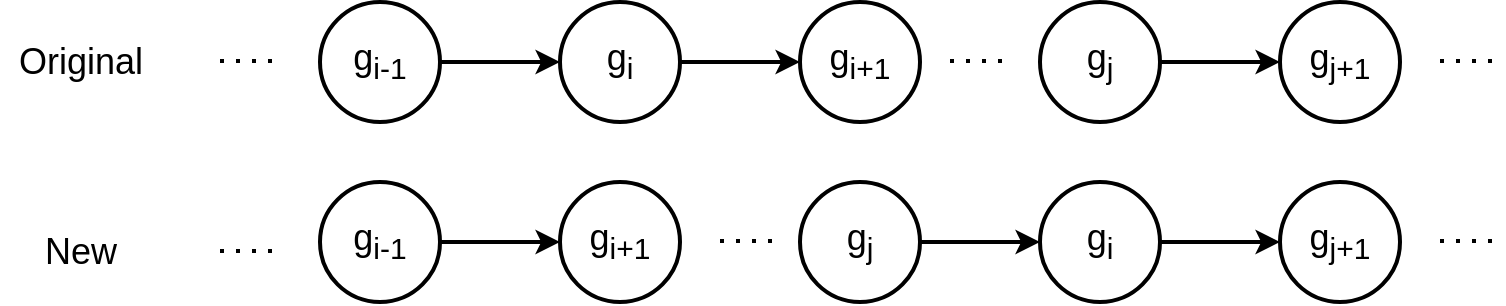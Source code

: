 <mxfile version="14.4.4" type="device" pages="3"><diagram id="oSAtWfdU5PSuuOWPV5CR" name="relocate"><mxGraphModel dx="1422" dy="767" grid="1" gridSize="10" guides="1" tooltips="1" connect="1" arrows="1" fold="1" page="1" pageScale="1" pageWidth="1100" pageHeight="850" math="0" shadow="0"><root><mxCell id="0"/><mxCell id="1" parent="0"/><mxCell id="PB3Ffl4ndi6X9ClsiRZx-1" value="&lt;div style=&quot;font-size: 18px;&quot;&gt;Original&lt;/div&gt;" style="text;html=1;align=center;verticalAlign=middle;resizable=0;points=[];autosize=1;fontSize=18;" vertex="1" parent="1"><mxGeometry x="60" y="165" width="80" height="30" as="geometry"/></mxCell><mxCell id="PB3Ffl4ndi6X9ClsiRZx-2" value="New" style="text;html=1;align=center;verticalAlign=middle;resizable=0;points=[];autosize=1;fontSize=18;" vertex="1" parent="1"><mxGeometry x="75" y="260" width="50" height="30" as="geometry"/></mxCell><mxCell id="PB3Ffl4ndi6X9ClsiRZx-7" style="edgeStyle=orthogonalEdgeStyle;rounded=0;orthogonalLoop=1;jettySize=auto;html=1;exitX=1;exitY=0.5;exitDx=0;exitDy=0;entryX=0;entryY=0.5;entryDx=0;entryDy=0;strokeWidth=2;fontSize=18;" edge="1" parent="1" source="PB3Ffl4ndi6X9ClsiRZx-3" target="PB3Ffl4ndi6X9ClsiRZx-6"><mxGeometry relative="1" as="geometry"/></mxCell><mxCell id="PB3Ffl4ndi6X9ClsiRZx-3" value="g&lt;sub&gt;i-1&lt;/sub&gt;" style="ellipse;whiteSpace=wrap;html=1;aspect=fixed;fontSize=18;strokeWidth=2;" vertex="1" parent="1"><mxGeometry x="220" y="150" width="60" height="60" as="geometry"/></mxCell><mxCell id="PB3Ffl4ndi6X9ClsiRZx-5" value="" style="endArrow=none;dashed=1;html=1;dashPattern=1 3;strokeWidth=2;fontSize=18;" edge="1" parent="1"><mxGeometry width="50" height="50" relative="1" as="geometry"><mxPoint x="170" y="179.5" as="sourcePoint"/><mxPoint x="200" y="179.5" as="targetPoint"/></mxGeometry></mxCell><mxCell id="PB3Ffl4ndi6X9ClsiRZx-9" style="edgeStyle=orthogonalEdgeStyle;rounded=0;orthogonalLoop=1;jettySize=auto;html=1;exitX=1;exitY=0.5;exitDx=0;exitDy=0;strokeWidth=2;fontSize=18;" edge="1" parent="1" source="PB3Ffl4ndi6X9ClsiRZx-6" target="PB3Ffl4ndi6X9ClsiRZx-8"><mxGeometry relative="1" as="geometry"/></mxCell><mxCell id="PB3Ffl4ndi6X9ClsiRZx-6" value="g&lt;sub&gt;i&lt;/sub&gt;" style="ellipse;whiteSpace=wrap;html=1;aspect=fixed;fontSize=18;strokeWidth=2;" vertex="1" parent="1"><mxGeometry x="340" y="150" width="60" height="60" as="geometry"/></mxCell><mxCell id="PB3Ffl4ndi6X9ClsiRZx-8" value="g&lt;sub&gt;i+1&lt;/sub&gt;" style="ellipse;whiteSpace=wrap;html=1;aspect=fixed;fontSize=18;strokeWidth=2;" vertex="1" parent="1"><mxGeometry x="460" y="150" width="60" height="60" as="geometry"/></mxCell><mxCell id="PB3Ffl4ndi6X9ClsiRZx-10" value="" style="endArrow=none;dashed=1;html=1;dashPattern=1 3;strokeWidth=2;fontSize=18;" edge="1" parent="1"><mxGeometry width="50" height="50" relative="1" as="geometry"><mxPoint x="535" y="179.5" as="sourcePoint"/><mxPoint x="565" y="179.5" as="targetPoint"/></mxGeometry></mxCell><mxCell id="PB3Ffl4ndi6X9ClsiRZx-13" style="edgeStyle=orthogonalEdgeStyle;rounded=0;orthogonalLoop=1;jettySize=auto;html=1;exitX=1;exitY=0.5;exitDx=0;exitDy=0;entryX=0;entryY=0.5;entryDx=0;entryDy=0;strokeWidth=2;fontSize=18;" edge="1" parent="1" source="PB3Ffl4ndi6X9ClsiRZx-11" target="PB3Ffl4ndi6X9ClsiRZx-12"><mxGeometry relative="1" as="geometry"/></mxCell><mxCell id="PB3Ffl4ndi6X9ClsiRZx-11" value="g&lt;sub&gt;j&lt;/sub&gt;" style="ellipse;whiteSpace=wrap;html=1;aspect=fixed;fontSize=18;strokeWidth=2;" vertex="1" parent="1"><mxGeometry x="580" y="150" width="60" height="60" as="geometry"/></mxCell><mxCell id="PB3Ffl4ndi6X9ClsiRZx-12" value="g&lt;sub&gt;j+1&lt;/sub&gt;" style="ellipse;whiteSpace=wrap;html=1;aspect=fixed;fontSize=18;strokeWidth=2;" vertex="1" parent="1"><mxGeometry x="700" y="150" width="60" height="60" as="geometry"/></mxCell><mxCell id="PB3Ffl4ndi6X9ClsiRZx-14" value="" style="endArrow=none;dashed=1;html=1;dashPattern=1 3;strokeWidth=2;fontSize=18;" edge="1" parent="1"><mxGeometry width="50" height="50" relative="1" as="geometry"><mxPoint x="780" y="179.5" as="sourcePoint"/><mxPoint x="810" y="179.5" as="targetPoint"/></mxGeometry></mxCell><mxCell id="PB3Ffl4ndi6X9ClsiRZx-15" value="" style="endArrow=none;dashed=1;html=1;dashPattern=1 3;strokeWidth=2;fontSize=18;" edge="1" parent="1"><mxGeometry width="50" height="50" relative="1" as="geometry"><mxPoint x="170" y="274.5" as="sourcePoint"/><mxPoint x="200" y="274.5" as="targetPoint"/></mxGeometry></mxCell><mxCell id="PB3Ffl4ndi6X9ClsiRZx-20" style="edgeStyle=orthogonalEdgeStyle;rounded=0;orthogonalLoop=1;jettySize=auto;html=1;exitX=1;exitY=0.5;exitDx=0;exitDy=0;entryX=0;entryY=0.5;entryDx=0;entryDy=0;strokeWidth=2;fontSize=18;" edge="1" source="PB3Ffl4ndi6X9ClsiRZx-21" target="PB3Ffl4ndi6X9ClsiRZx-22" parent="1"><mxGeometry relative="1" as="geometry"/></mxCell><mxCell id="PB3Ffl4ndi6X9ClsiRZx-21" value="g&lt;sub&gt;i-1&lt;/sub&gt;" style="ellipse;whiteSpace=wrap;html=1;aspect=fixed;fontSize=18;strokeWidth=2;" vertex="1" parent="1"><mxGeometry x="220" y="240" width="60" height="60" as="geometry"/></mxCell><mxCell id="PB3Ffl4ndi6X9ClsiRZx-22" value="g&lt;sub&gt;i+1&lt;/sub&gt;" style="ellipse;whiteSpace=wrap;html=1;aspect=fixed;fontSize=18;strokeWidth=2;" vertex="1" parent="1"><mxGeometry x="340" y="240" width="60" height="60" as="geometry"/></mxCell><mxCell id="PB3Ffl4ndi6X9ClsiRZx-23" value="" style="endArrow=none;dashed=1;html=1;dashPattern=1 3;strokeWidth=2;fontSize=18;" edge="1" parent="1"><mxGeometry width="50" height="50" relative="1" as="geometry"><mxPoint x="420" y="269.5" as="sourcePoint"/><mxPoint x="450" y="269.5" as="targetPoint"/></mxGeometry></mxCell><mxCell id="PB3Ffl4ndi6X9ClsiRZx-24" style="edgeStyle=orthogonalEdgeStyle;rounded=0;orthogonalLoop=1;jettySize=auto;html=1;exitX=1;exitY=0.5;exitDx=0;exitDy=0;entryX=0;entryY=0.5;entryDx=0;entryDy=0;strokeWidth=2;fontSize=18;" edge="1" source="PB3Ffl4ndi6X9ClsiRZx-25" target="PB3Ffl4ndi6X9ClsiRZx-27" parent="1"><mxGeometry relative="1" as="geometry"/></mxCell><mxCell id="PB3Ffl4ndi6X9ClsiRZx-25" value="g&lt;sub&gt;j&lt;/sub&gt;" style="ellipse;whiteSpace=wrap;html=1;aspect=fixed;fontSize=18;strokeWidth=2;" vertex="1" parent="1"><mxGeometry x="460" y="240" width="60" height="60" as="geometry"/></mxCell><mxCell id="PB3Ffl4ndi6X9ClsiRZx-26" style="edgeStyle=orthogonalEdgeStyle;rounded=0;orthogonalLoop=1;jettySize=auto;html=1;exitX=1;exitY=0.5;exitDx=0;exitDy=0;strokeWidth=2;fontSize=18;" edge="1" source="PB3Ffl4ndi6X9ClsiRZx-27" target="PB3Ffl4ndi6X9ClsiRZx-28" parent="1"><mxGeometry relative="1" as="geometry"/></mxCell><mxCell id="PB3Ffl4ndi6X9ClsiRZx-27" value="g&lt;sub&gt;i&lt;/sub&gt;" style="ellipse;whiteSpace=wrap;html=1;aspect=fixed;fontSize=18;strokeWidth=2;" vertex="1" parent="1"><mxGeometry x="580" y="240" width="60" height="60" as="geometry"/></mxCell><mxCell id="PB3Ffl4ndi6X9ClsiRZx-28" value="g&lt;sub&gt;j+1&lt;/sub&gt;" style="ellipse;whiteSpace=wrap;html=1;aspect=fixed;fontSize=18;strokeWidth=2;" vertex="1" parent="1"><mxGeometry x="700" y="240" width="60" height="60" as="geometry"/></mxCell><mxCell id="PB3Ffl4ndi6X9ClsiRZx-29" value="" style="endArrow=none;dashed=1;html=1;dashPattern=1 3;strokeWidth=2;fontSize=18;" edge="1" parent="1"><mxGeometry width="50" height="50" relative="1" as="geometry"><mxPoint x="780" y="269.5" as="sourcePoint"/><mxPoint x="810" y="269.5" as="targetPoint"/></mxGeometry></mxCell></root></mxGraphModel></diagram><diagram id="6pevc8ha8LFDyyD_tUiA" name="2-opt"><mxGraphModel dx="1422" dy="767" grid="1" gridSize="10" guides="1" tooltips="1" connect="1" arrows="1" fold="1" page="1" pageScale="1" pageWidth="1100" pageHeight="850" math="0" shadow="0"><root><mxCell id="K3k0Wrru6hNfIpu9w67c-0"/><mxCell id="K3k0Wrru6hNfIpu9w67c-1" parent="K3k0Wrru6hNfIpu9w67c-0"/><mxCell id="B4xo3MD041Yd9ensKUNc-0" value="&lt;div style=&quot;font-size: 18px;&quot;&gt;Original&lt;/div&gt;" style="text;html=1;align=center;verticalAlign=middle;resizable=0;points=[];autosize=1;fontSize=18;" vertex="1" parent="K3k0Wrru6hNfIpu9w67c-1"><mxGeometry x="60" y="165" width="80" height="30" as="geometry"/></mxCell><mxCell id="B4xo3MD041Yd9ensKUNc-1" value="New" style="text;html=1;align=center;verticalAlign=middle;resizable=0;points=[];autosize=1;fontSize=18;" vertex="1" parent="K3k0Wrru6hNfIpu9w67c-1"><mxGeometry x="75" y="330" width="50" height="30" as="geometry"/></mxCell><mxCell id="B4xo3MD041Yd9ensKUNc-4" value="" style="endArrow=none;dashed=1;html=1;dashPattern=1 3;strokeWidth=2;fontSize=18;" edge="1" parent="K3k0Wrru6hNfIpu9w67c-1"><mxGeometry width="50" height="50" relative="1" as="geometry"><mxPoint x="170" y="179.5" as="sourcePoint"/><mxPoint x="200" y="179.5" as="targetPoint"/></mxGeometry></mxCell><mxCell id="B4xo3MD041Yd9ensKUNc-5" style="edgeStyle=orthogonalEdgeStyle;rounded=0;orthogonalLoop=1;jettySize=auto;html=1;exitX=1;exitY=0.5;exitDx=0;exitDy=0;strokeWidth=2;fontSize=18;" edge="1" parent="K3k0Wrru6hNfIpu9w67c-1" source="B4xo3MD041Yd9ensKUNc-6" target="B4xo3MD041Yd9ensKUNc-7"><mxGeometry relative="1" as="geometry"/></mxCell><mxCell id="B4xo3MD041Yd9ensKUNc-6" value="g&lt;sub&gt;i&lt;/sub&gt;" style="ellipse;whiteSpace=wrap;html=1;aspect=fixed;fontSize=18;strokeWidth=2;" vertex="1" parent="K3k0Wrru6hNfIpu9w67c-1"><mxGeometry x="220" y="150" width="60" height="60" as="geometry"/></mxCell><mxCell id="B4xo3MD041Yd9ensKUNc-7" value="g&lt;sub&gt;i+1&lt;/sub&gt;" style="ellipse;whiteSpace=wrap;html=1;aspect=fixed;fontSize=18;strokeWidth=2;" vertex="1" parent="K3k0Wrru6hNfIpu9w67c-1"><mxGeometry x="340" y="150" width="60" height="60" as="geometry"/></mxCell><mxCell id="B4xo3MD041Yd9ensKUNc-8" value="" style="endArrow=none;dashed=1;html=1;dashPattern=1 3;strokeWidth=2;fontSize=18;" edge="1" parent="K3k0Wrru6hNfIpu9w67c-1"><mxGeometry width="50" height="50" relative="1" as="geometry"><mxPoint x="415" y="179.5" as="sourcePoint"/><mxPoint x="445" y="179.5" as="targetPoint"/></mxGeometry></mxCell><mxCell id="B4xo3MD041Yd9ensKUNc-24" value="" style="endArrow=none;dashed=1;html=1;dashPattern=1 3;strokeWidth=2;fontSize=18;" edge="1" parent="K3k0Wrru6hNfIpu9w67c-1"><mxGeometry width="50" height="50" relative="1" as="geometry"><mxPoint x="170" y="259.5" as="sourcePoint"/><mxPoint x="200" y="259.5" as="targetPoint"/></mxGeometry></mxCell><mxCell id="B4xo3MD041Yd9ensKUNc-25" style="edgeStyle=orthogonalEdgeStyle;rounded=0;orthogonalLoop=1;jettySize=auto;html=1;exitX=1;exitY=0.5;exitDx=0;exitDy=0;strokeWidth=2;fontSize=18;" edge="1" parent="K3k0Wrru6hNfIpu9w67c-1" source="B4xo3MD041Yd9ensKUNc-26" target="B4xo3MD041Yd9ensKUNc-27"><mxGeometry relative="1" as="geometry"/></mxCell><mxCell id="B4xo3MD041Yd9ensKUNc-26" value="g&lt;sub&gt;j&lt;/sub&gt;" style="ellipse;whiteSpace=wrap;html=1;aspect=fixed;fontSize=18;strokeWidth=2;" vertex="1" parent="K3k0Wrru6hNfIpu9w67c-1"><mxGeometry x="220" y="230" width="60" height="60" as="geometry"/></mxCell><mxCell id="B4xo3MD041Yd9ensKUNc-27" value="g&lt;sub&gt;j+1&lt;/sub&gt;" style="ellipse;whiteSpace=wrap;html=1;aspect=fixed;fontSize=18;strokeWidth=2;" vertex="1" parent="K3k0Wrru6hNfIpu9w67c-1"><mxGeometry x="340" y="230" width="60" height="60" as="geometry"/></mxCell><mxCell id="B4xo3MD041Yd9ensKUNc-28" value="" style="endArrow=none;dashed=1;html=1;dashPattern=1 3;strokeWidth=2;fontSize=18;" edge="1" parent="K3k0Wrru6hNfIpu9w67c-1"><mxGeometry width="50" height="50" relative="1" as="geometry"><mxPoint x="415" y="259.5" as="sourcePoint"/><mxPoint x="445" y="259.5" as="targetPoint"/></mxGeometry></mxCell><mxCell id="B4xo3MD041Yd9ensKUNc-29" value="" style="endArrow=none;dashed=1;html=1;dashPattern=1 3;strokeWidth=2;fontSize=18;" edge="1" parent="K3k0Wrru6hNfIpu9w67c-1"><mxGeometry width="50" height="50" relative="1" as="geometry"><mxPoint x="170" y="349.5" as="sourcePoint"/><mxPoint x="200" y="349.5" as="targetPoint"/></mxGeometry></mxCell><mxCell id="B4xo3MD041Yd9ensKUNc-30" style="edgeStyle=orthogonalEdgeStyle;rounded=0;orthogonalLoop=1;jettySize=auto;html=1;exitX=1;exitY=0.5;exitDx=0;exitDy=0;strokeWidth=2;fontSize=18;" edge="1" source="B4xo3MD041Yd9ensKUNc-31" target="B4xo3MD041Yd9ensKUNc-32" parent="K3k0Wrru6hNfIpu9w67c-1"><mxGeometry relative="1" as="geometry"/></mxCell><mxCell id="B4xo3MD041Yd9ensKUNc-31" value="g&lt;sub&gt;i&lt;/sub&gt;" style="ellipse;whiteSpace=wrap;html=1;aspect=fixed;fontSize=18;strokeWidth=2;" vertex="1" parent="K3k0Wrru6hNfIpu9w67c-1"><mxGeometry x="220" y="320" width="60" height="60" as="geometry"/></mxCell><mxCell id="B4xo3MD041Yd9ensKUNc-32" value="g&lt;sub&gt;j+1&lt;/sub&gt;" style="ellipse;whiteSpace=wrap;html=1;aspect=fixed;fontSize=18;strokeWidth=2;" vertex="1" parent="K3k0Wrru6hNfIpu9w67c-1"><mxGeometry x="340" y="320" width="60" height="60" as="geometry"/></mxCell><mxCell id="B4xo3MD041Yd9ensKUNc-33" value="" style="endArrow=none;dashed=1;html=1;dashPattern=1 3;strokeWidth=2;fontSize=18;" edge="1" parent="K3k0Wrru6hNfIpu9w67c-1"><mxGeometry width="50" height="50" relative="1" as="geometry"><mxPoint x="415" y="349.5" as="sourcePoint"/><mxPoint x="445" y="349.5" as="targetPoint"/></mxGeometry></mxCell><mxCell id="B4xo3MD041Yd9ensKUNc-34" value="" style="endArrow=none;dashed=1;html=1;dashPattern=1 3;strokeWidth=2;fontSize=18;" edge="1" parent="K3k0Wrru6hNfIpu9w67c-1"><mxGeometry width="50" height="50" relative="1" as="geometry"><mxPoint x="170" y="429.5" as="sourcePoint"/><mxPoint x="200" y="429.5" as="targetPoint"/></mxGeometry></mxCell><mxCell id="B4xo3MD041Yd9ensKUNc-35" style="edgeStyle=orthogonalEdgeStyle;rounded=0;orthogonalLoop=1;jettySize=auto;html=1;exitX=1;exitY=0.5;exitDx=0;exitDy=0;strokeWidth=2;fontSize=18;" edge="1" source="B4xo3MD041Yd9ensKUNc-36" target="B4xo3MD041Yd9ensKUNc-37" parent="K3k0Wrru6hNfIpu9w67c-1"><mxGeometry relative="1" as="geometry"/></mxCell><mxCell id="B4xo3MD041Yd9ensKUNc-36" value="g&lt;sub&gt;j&lt;/sub&gt;" style="ellipse;whiteSpace=wrap;html=1;aspect=fixed;fontSize=18;strokeWidth=2;" vertex="1" parent="K3k0Wrru6hNfIpu9w67c-1"><mxGeometry x="220" y="400" width="60" height="60" as="geometry"/></mxCell><mxCell id="B4xo3MD041Yd9ensKUNc-37" value="g&lt;sub&gt;i+1&lt;/sub&gt;" style="ellipse;whiteSpace=wrap;html=1;aspect=fixed;fontSize=18;strokeWidth=2;" vertex="1" parent="K3k0Wrru6hNfIpu9w67c-1"><mxGeometry x="340" y="400" width="60" height="60" as="geometry"/></mxCell><mxCell id="B4xo3MD041Yd9ensKUNc-38" value="" style="endArrow=none;dashed=1;html=1;dashPattern=1 3;strokeWidth=2;fontSize=18;" edge="1" parent="K3k0Wrru6hNfIpu9w67c-1"><mxGeometry width="50" height="50" relative="1" as="geometry"><mxPoint x="415" y="429.5" as="sourcePoint"/><mxPoint x="445" y="429.5" as="targetPoint"/></mxGeometry></mxCell></root></mxGraphModel></diagram><diagram id="TRQ55O7KFv7nKwNROww-" name="or-opt"><mxGraphModel dx="1422" dy="767" grid="1" gridSize="10" guides="1" tooltips="1" connect="1" arrows="1" fold="1" page="1" pageScale="1" pageWidth="1100" pageHeight="850" math="1" shadow="0"><root><mxCell id="Zr_vW9HXOUnD_ouep5rl-0"/><mxCell id="Zr_vW9HXOUnD_ouep5rl-1" parent="Zr_vW9HXOUnD_ouep5rl-0"/><mxCell id="iqeUCXwartvvwiufy7_0-0" value="&lt;div style=&quot;font-size: 18px;&quot;&gt;Original&lt;/div&gt;" style="text;html=1;align=center;verticalAlign=middle;resizable=0;points=[];autosize=1;fontSize=18;" vertex="1" parent="Zr_vW9HXOUnD_ouep5rl-1"><mxGeometry x="60" y="165" width="80" height="30" as="geometry"/></mxCell><mxCell id="iqeUCXwartvvwiufy7_0-1" value="New" style="text;html=1;align=center;verticalAlign=middle;resizable=0;points=[];autosize=1;fontSize=18;" vertex="1" parent="Zr_vW9HXOUnD_ouep5rl-1"><mxGeometry x="75" y="330" width="50" height="30" as="geometry"/></mxCell><mxCell id="iqeUCXwartvvwiufy7_0-2" value="" style="endArrow=none;dashed=1;html=1;dashPattern=1 3;strokeWidth=2;fontSize=18;" edge="1" parent="Zr_vW9HXOUnD_ouep5rl-1"><mxGeometry width="50" height="50" relative="1" as="geometry"><mxPoint x="170" y="179.5" as="sourcePoint"/><mxPoint x="200" y="179.5" as="targetPoint"/></mxGeometry></mxCell><mxCell id="iqeUCXwartvvwiufy7_0-3" style="edgeStyle=orthogonalEdgeStyle;rounded=0;orthogonalLoop=1;jettySize=auto;html=1;exitX=1;exitY=0.5;exitDx=0;exitDy=0;strokeWidth=2;fontSize=18;" edge="1" parent="Zr_vW9HXOUnD_ouep5rl-1" source="iqeUCXwartvvwiufy7_0-4" target="iqeUCXwartvvwiufy7_0-5"><mxGeometry relative="1" as="geometry"/></mxCell><mxCell id="iqeUCXwartvvwiufy7_0-4" value="g&lt;sub&gt;i&lt;/sub&gt;" style="ellipse;whiteSpace=wrap;html=1;aspect=fixed;fontSize=18;strokeWidth=2;" vertex="1" parent="Zr_vW9HXOUnD_ouep5rl-1"><mxGeometry x="220" y="150" width="60" height="60" as="geometry"/></mxCell><mxCell id="iqeUCXwartvvwiufy7_0-5" value="g&lt;sub&gt;i+1&lt;/sub&gt;" style="ellipse;whiteSpace=wrap;html=1;aspect=fixed;fontSize=18;strokeWidth=2;" vertex="1" parent="Zr_vW9HXOUnD_ouep5rl-1"><mxGeometry x="340" y="150" width="60" height="60" as="geometry"/></mxCell><mxCell id="iqeUCXwartvvwiufy7_0-6" value="" style="endArrow=none;dashed=1;html=1;dashPattern=1 3;strokeWidth=2;fontSize=18;" edge="1" parent="Zr_vW9HXOUnD_ouep5rl-1"><mxGeometry width="50" height="50" relative="1" as="geometry"><mxPoint x="415" y="179.5" as="sourcePoint"/><mxPoint x="445" y="179.5" as="targetPoint"/></mxGeometry></mxCell><mxCell id="iqeUCXwartvvwiufy7_0-7" value="" style="endArrow=none;dashed=1;html=1;dashPattern=1 3;strokeWidth=2;fontSize=18;" edge="1" parent="Zr_vW9HXOUnD_ouep5rl-1"><mxGeometry width="50" height="50" relative="1" as="geometry"><mxPoint x="170" y="259.5" as="sourcePoint"/><mxPoint x="200" y="259.5" as="targetPoint"/></mxGeometry></mxCell><mxCell id="iqeUCXwartvvwiufy7_0-8" style="edgeStyle=orthogonalEdgeStyle;rounded=0;orthogonalLoop=1;jettySize=auto;html=1;exitX=1;exitY=0.5;exitDx=0;exitDy=0;strokeWidth=2;fontSize=18;" edge="1" parent="Zr_vW9HXOUnD_ouep5rl-1" source="iqeUCXwartvvwiufy7_0-9" target="iqeUCXwartvvwiufy7_0-10"><mxGeometry relative="1" as="geometry"/></mxCell><mxCell id="iqeUCXwartvvwiufy7_0-9" value="g&lt;sub&gt;j&lt;/sub&gt;" style="ellipse;whiteSpace=wrap;html=1;aspect=fixed;fontSize=18;strokeWidth=2;" vertex="1" parent="Zr_vW9HXOUnD_ouep5rl-1"><mxGeometry x="220" y="230" width="60" height="60" as="geometry"/></mxCell><mxCell id="iqeUCXwartvvwiufy7_0-10" value="g&lt;sub&gt;j+1&lt;/sub&gt;" style="ellipse;whiteSpace=wrap;html=1;aspect=fixed;fontSize=18;strokeWidth=2;" vertex="1" parent="Zr_vW9HXOUnD_ouep5rl-1"><mxGeometry x="340" y="230" width="60" height="60" as="geometry"/></mxCell><mxCell id="iqeUCXwartvvwiufy7_0-11" value="" style="endArrow=none;dashed=1;html=1;dashPattern=1 3;strokeWidth=2;fontSize=18;" edge="1" parent="Zr_vW9HXOUnD_ouep5rl-1"><mxGeometry width="50" height="50" relative="1" as="geometry"><mxPoint x="415" y="259.5" as="sourcePoint"/><mxPoint x="445" y="259.5" as="targetPoint"/></mxGeometry></mxCell><mxCell id="iqeUCXwartvvwiufy7_0-12" value="" style="endArrow=none;dashed=1;html=1;dashPattern=1 3;strokeWidth=2;fontSize=18;" edge="1" parent="Zr_vW9HXOUnD_ouep5rl-1"><mxGeometry width="50" height="50" relative="1" as="geometry"><mxPoint x="170" y="349.5" as="sourcePoint"/><mxPoint x="200" y="349.5" as="targetPoint"/></mxGeometry></mxCell><mxCell id="iqeUCXwartvvwiufy7_0-13" style="edgeStyle=orthogonalEdgeStyle;rounded=0;orthogonalLoop=1;jettySize=auto;html=1;exitX=1;exitY=0.5;exitDx=0;exitDy=0;strokeWidth=2;fontSize=18;" edge="1" parent="Zr_vW9HXOUnD_ouep5rl-1" source="iqeUCXwartvvwiufy7_0-14" target="iqeUCXwartvvwiufy7_0-15"><mxGeometry relative="1" as="geometry"/></mxCell><mxCell id="iqeUCXwartvvwiufy7_0-14" value="g&lt;sub&gt;i&lt;/sub&gt;" style="ellipse;whiteSpace=wrap;html=1;aspect=fixed;fontSize=18;strokeWidth=2;" vertex="1" parent="Zr_vW9HXOUnD_ouep5rl-1"><mxGeometry x="220" y="320" width="60" height="60" as="geometry"/></mxCell><mxCell id="iqeUCXwartvvwiufy7_0-15" value="g&lt;sub&gt;j+k&lt;/sub&gt;" style="ellipse;whiteSpace=wrap;html=1;aspect=fixed;fontSize=18;strokeWidth=2;" vertex="1" parent="Zr_vW9HXOUnD_ouep5rl-1"><mxGeometry x="340" y="320" width="60" height="60" as="geometry"/></mxCell><mxCell id="iqeUCXwartvvwiufy7_0-16" value="" style="endArrow=none;dashed=1;html=1;dashPattern=1 3;strokeWidth=2;fontSize=18;" edge="1" parent="Zr_vW9HXOUnD_ouep5rl-1"><mxGeometry width="50" height="50" relative="1" as="geometry"><mxPoint x="415" y="349.5" as="sourcePoint"/><mxPoint x="445" y="349.5" as="targetPoint"/></mxGeometry></mxCell><mxCell id="iqeUCXwartvvwiufy7_0-17" value="" style="endArrow=none;dashed=1;html=1;dashPattern=1 3;strokeWidth=2;fontSize=18;" edge="1" parent="Zr_vW9HXOUnD_ouep5rl-1"><mxGeometry width="50" height="50" relative="1" as="geometry"><mxPoint x="170" y="429.5" as="sourcePoint"/><mxPoint x="200" y="429.5" as="targetPoint"/></mxGeometry></mxCell><mxCell id="iqeUCXwartvvwiufy7_0-18" style="edgeStyle=orthogonalEdgeStyle;rounded=0;orthogonalLoop=1;jettySize=auto;html=1;exitX=1;exitY=0.5;exitDx=0;exitDy=0;strokeWidth=2;fontSize=18;" edge="1" parent="Zr_vW9HXOUnD_ouep5rl-1" source="iqeUCXwartvvwiufy7_0-19" target="iqeUCXwartvvwiufy7_0-20"><mxGeometry relative="1" as="geometry"/></mxCell><mxCell id="iqeUCXwartvvwiufy7_0-19" value="g&lt;sub&gt;j&lt;/sub&gt;" style="ellipse;whiteSpace=wrap;html=1;aspect=fixed;fontSize=18;strokeWidth=2;" vertex="1" parent="Zr_vW9HXOUnD_ouep5rl-1"><mxGeometry x="220" y="400" width="60" height="60" as="geometry"/></mxCell><mxCell id="iqeUCXwartvvwiufy7_0-20" value="g&lt;sub&gt;i+1&lt;/sub&gt;" style="ellipse;whiteSpace=wrap;html=1;aspect=fixed;fontSize=18;strokeWidth=2;" vertex="1" parent="Zr_vW9HXOUnD_ouep5rl-1"><mxGeometry x="340" y="400" width="60" height="60" as="geometry"/></mxCell><mxCell id="iqeUCXwartvvwiufy7_0-21" value="" style="endArrow=none;dashed=1;html=1;dashPattern=1 3;strokeWidth=2;fontSize=18;" edge="1" parent="Zr_vW9HXOUnD_ouep5rl-1"><mxGeometry width="50" height="50" relative="1" as="geometry"><mxPoint x="415" y="429.5" as="sourcePoint"/><mxPoint x="445" y="429.5" as="targetPoint"/></mxGeometry></mxCell><mxCell id="iqeUCXwartvvwiufy7_0-22" style="edgeStyle=orthogonalEdgeStyle;rounded=0;orthogonalLoop=1;jettySize=auto;html=1;exitX=1;exitY=0.5;exitDx=0;exitDy=0;strokeWidth=2;fontSize=18;" edge="1" parent="Zr_vW9HXOUnD_ouep5rl-1" source="iqeUCXwartvvwiufy7_0-23"><mxGeometry relative="1" as="geometry"><mxPoint x="580" y="180" as="targetPoint"/></mxGeometry></mxCell><mxCell id="iqeUCXwartvvwiufy7_0-23" value="g&lt;sub&gt;i&lt;/sub&gt;" style="ellipse;whiteSpace=wrap;html=1;aspect=fixed;fontSize=18;strokeWidth=2;" vertex="1" parent="Zr_vW9HXOUnD_ouep5rl-1"><mxGeometry x="460" y="150" width="60" height="60" as="geometry"/></mxCell><mxCell id="u29VPHv6PIyWj2HelOLT-2" style="edgeStyle=orthogonalEdgeStyle;rounded=0;orthogonalLoop=1;jettySize=auto;html=1;exitX=1;exitY=0.5;exitDx=0;exitDy=0;entryX=0;entryY=0.5;entryDx=0;entryDy=0;strokeWidth=2;fontSize=15;" edge="1" parent="Zr_vW9HXOUnD_ouep5rl-1" source="u29VPHv6PIyWj2HelOLT-0" target="u29VPHv6PIyWj2HelOLT-1"><mxGeometry relative="1" as="geometry"/></mxCell><mxCell id="u29VPHv6PIyWj2HelOLT-0" value="g&lt;sub&gt;i+k-1&lt;br&gt;&lt;/sub&gt;" style="ellipse;whiteSpace=wrap;html=1;aspect=fixed;fontSize=18;strokeWidth=2;" vertex="1" parent="Zr_vW9HXOUnD_ouep5rl-1"><mxGeometry x="580" y="150" width="60" height="60" as="geometry"/></mxCell><mxCell id="u29VPHv6PIyWj2HelOLT-1" value="g&lt;sub&gt;i+k&lt;/sub&gt;" style="ellipse;whiteSpace=wrap;html=1;aspect=fixed;fontSize=18;strokeWidth=2;" vertex="1" parent="Zr_vW9HXOUnD_ouep5rl-1"><mxGeometry x="700" y="150" width="60" height="60" as="geometry"/></mxCell><mxCell id="u29VPHv6PIyWj2HelOLT-4" value="" style="endArrow=none;dashed=1;html=1;dashPattern=1 3;strokeWidth=2;fontSize=18;" edge="1" parent="Zr_vW9HXOUnD_ouep5rl-1"><mxGeometry width="50" height="50" relative="1" as="geometry"><mxPoint x="770" y="179.5" as="sourcePoint"/><mxPoint x="800" y="179.5" as="targetPoint"/></mxGeometry></mxCell><mxCell id="u29VPHv6PIyWj2HelOLT-7" style="edgeStyle=orthogonalEdgeStyle;rounded=0;orthogonalLoop=1;jettySize=auto;html=1;exitX=1;exitY=0.5;exitDx=0;exitDy=0;entryX=0;entryY=0.5;entryDx=0;entryDy=0;strokeWidth=2;fontSize=15;" edge="1" parent="Zr_vW9HXOUnD_ouep5rl-1" source="u29VPHv6PIyWj2HelOLT-5" target="u29VPHv6PIyWj2HelOLT-6"><mxGeometry relative="1" as="geometry"/></mxCell><mxCell id="u29VPHv6PIyWj2HelOLT-5" value="g&lt;sub&gt;i+k-1&lt;br&gt;&lt;/sub&gt;" style="ellipse;whiteSpace=wrap;html=1;aspect=fixed;fontSize=18;strokeWidth=2;" vertex="1" parent="Zr_vW9HXOUnD_ouep5rl-1"><mxGeometry x="460" y="400" width="60" height="60" as="geometry"/></mxCell><mxCell id="u29VPHv6PIyWj2HelOLT-6" value="g&lt;sub&gt;j+1&lt;/sub&gt;" style="ellipse;whiteSpace=wrap;html=1;aspect=fixed;fontSize=18;strokeWidth=2;" vertex="1" parent="Zr_vW9HXOUnD_ouep5rl-1"><mxGeometry x="580" y="400" width="60" height="60" as="geometry"/></mxCell><mxCell id="u29VPHv6PIyWj2HelOLT-8" value="" style="endArrow=none;dashed=1;html=1;dashPattern=1 3;strokeWidth=2;fontSize=18;" edge="1" parent="Zr_vW9HXOUnD_ouep5rl-1"><mxGeometry width="50" height="50" relative="1" as="geometry"><mxPoint x="660" y="429.5" as="sourcePoint"/><mxPoint x="690" y="429.5" as="targetPoint"/></mxGeometry></mxCell></root></mxGraphModel></diagram></mxfile>